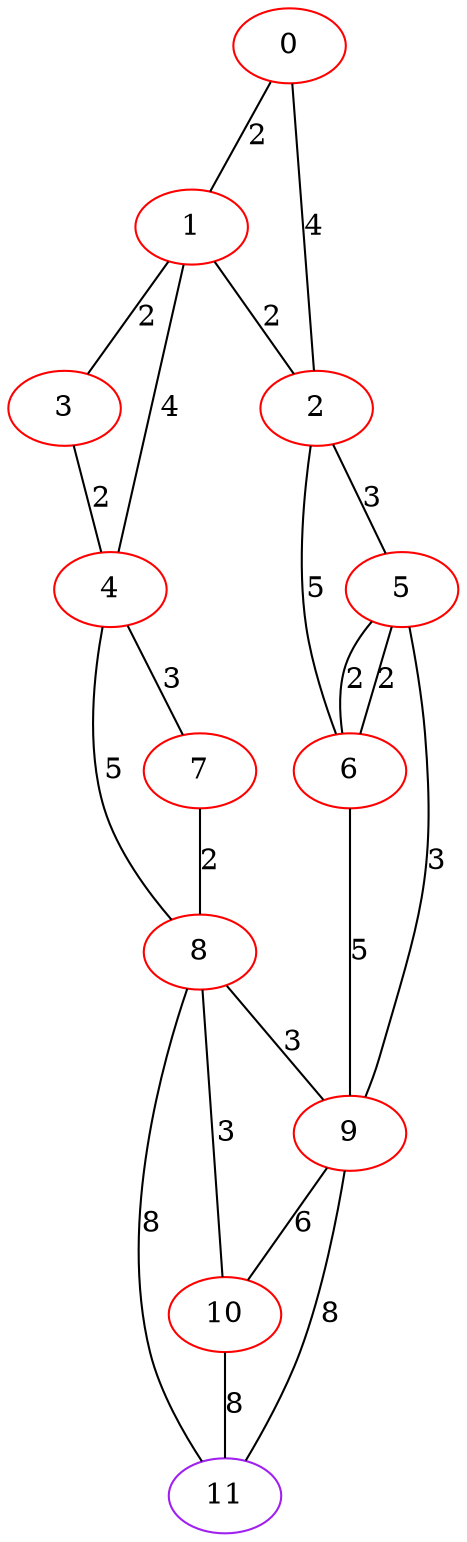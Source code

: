 graph "" {
0 [color=red, weight=1];
1 [color=red, weight=1];
2 [color=red, weight=1];
3 [color=red, weight=1];
4 [color=red, weight=1];
5 [color=red, weight=1];
6 [color=red, weight=1];
7 [color=red, weight=1];
8 [color=red, weight=1];
9 [color=red, weight=1];
10 [color=red, weight=1];
11 [color=purple, weight=4];
0 -- 1  [key=0, label=2];
0 -- 2  [key=0, label=4];
1 -- 2  [key=0, label=2];
1 -- 3  [key=0, label=2];
1 -- 4  [key=0, label=4];
2 -- 5  [key=0, label=3];
2 -- 6  [key=0, label=5];
3 -- 4  [key=0, label=2];
4 -- 8  [key=0, label=5];
4 -- 7  [key=0, label=3];
5 -- 9  [key=0, label=3];
5 -- 6  [key=0, label=2];
5 -- 6  [key=1, label=2];
6 -- 9  [key=0, label=5];
7 -- 8  [key=0, label=2];
8 -- 9  [key=0, label=3];
8 -- 10  [key=0, label=3];
8 -- 11  [key=0, label=8];
9 -- 10  [key=0, label=6];
9 -- 11  [key=0, label=8];
10 -- 11  [key=0, label=8];
}
